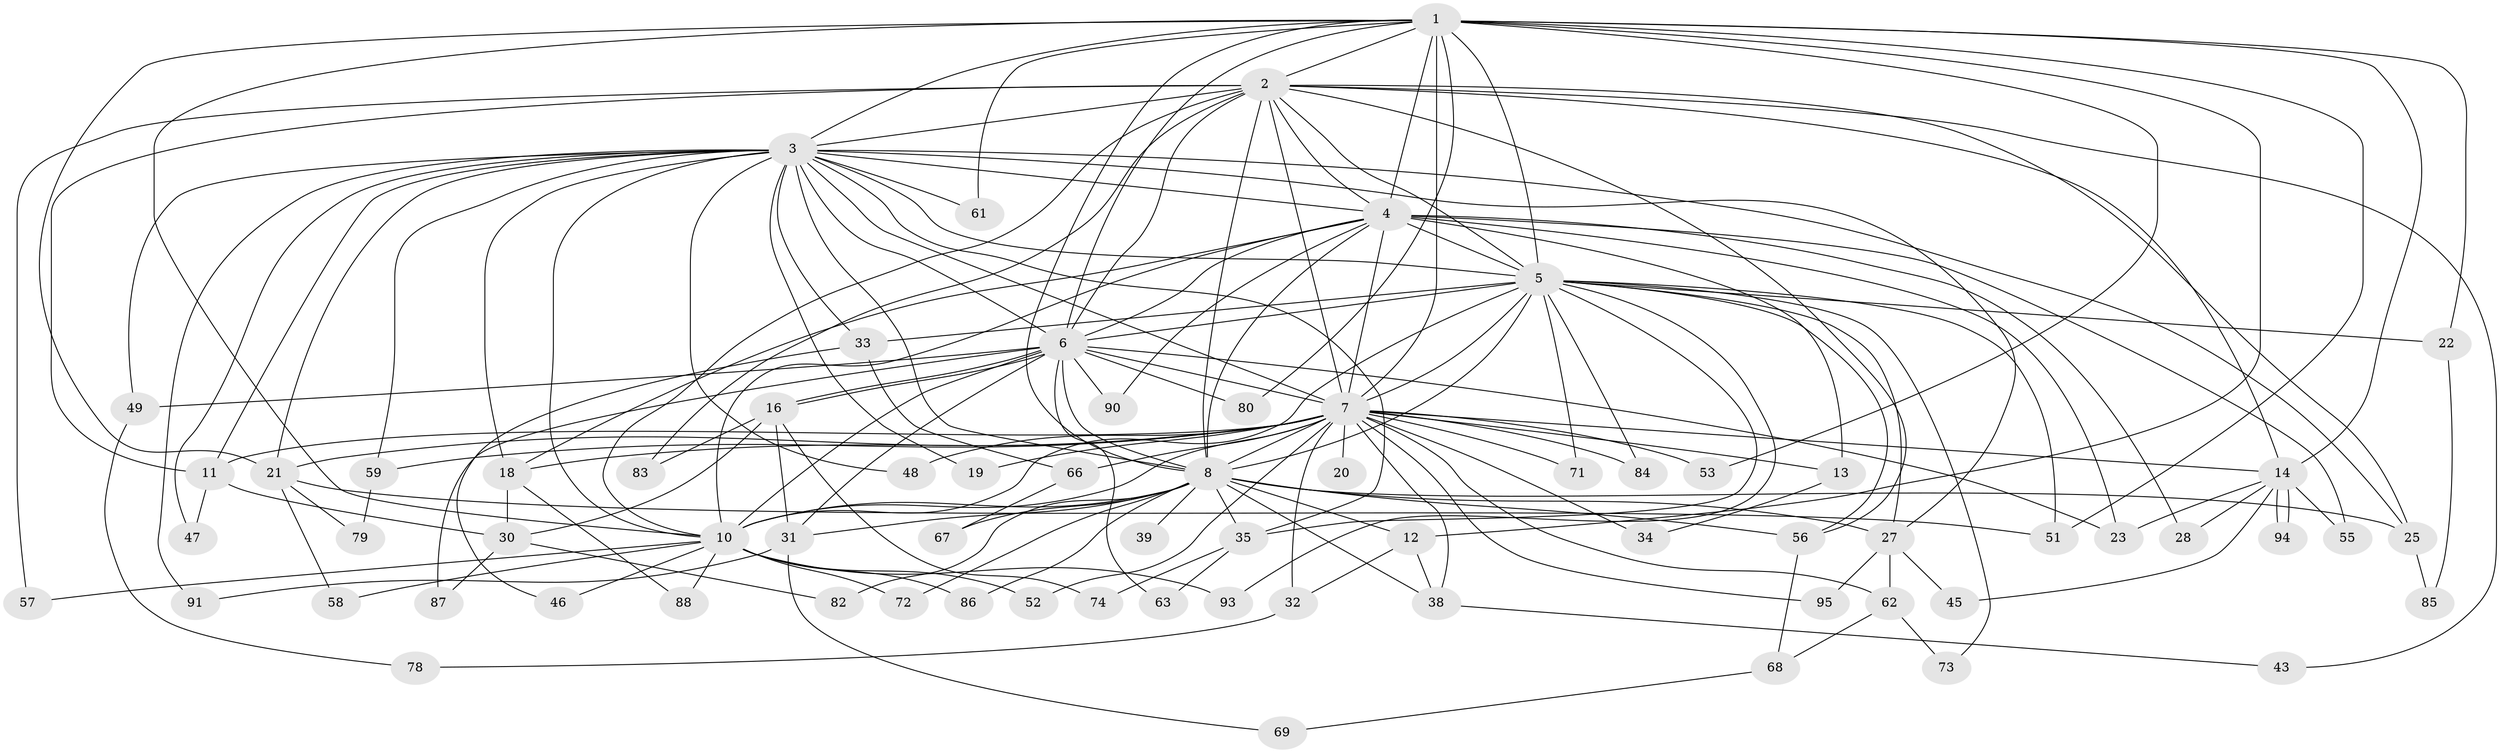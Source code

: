 // original degree distribution, {19: 0.031578947368421054, 16: 0.010526315789473684, 23: 0.010526315789473684, 17: 0.010526315789473684, 18: 0.021052631578947368, 21: 0.010526315789473684, 22: 0.010526315789473684, 4: 0.09473684210526316, 3: 0.21052631578947367, 8: 0.010526315789473684, 2: 0.5052631578947369, 6: 0.010526315789473684, 7: 0.010526315789473684, 5: 0.05263157894736842}
// Generated by graph-tools (version 1.1) at 2025/11/02/27/25 16:11:06]
// undirected, 71 vertices, 171 edges
graph export_dot {
graph [start="1"]
  node [color=gray90,style=filled];
  1 [super="+54"];
  2 [super="+44"];
  3 [super="+26"];
  4 [super="+17"];
  5 [super="+24"];
  6 [super="+41"];
  7 [super="+9"];
  8 [super="+29"];
  10 [super="+65"];
  11 [super="+15"];
  12;
  13;
  14 [super="+36"];
  16 [super="+40"];
  18 [super="+50"];
  19;
  20;
  21 [super="+37"];
  22;
  23;
  25 [super="+81"];
  27 [super="+92"];
  28;
  30;
  31 [super="+76"];
  32;
  33;
  34;
  35 [super="+89"];
  38 [super="+42"];
  39;
  43;
  45;
  46;
  47;
  48 [super="+70"];
  49;
  51 [super="+77"];
  52;
  53;
  55;
  56 [super="+60"];
  57;
  58;
  59 [super="+64"];
  61;
  62 [super="+75"];
  63;
  66;
  67;
  68;
  69;
  71;
  72;
  73;
  74;
  78;
  79;
  80;
  82;
  83;
  84;
  85;
  86;
  87;
  88;
  90;
  91;
  93;
  94;
  95;
  1 -- 2;
  1 -- 3 [weight=2];
  1 -- 4;
  1 -- 5;
  1 -- 6;
  1 -- 7 [weight=3];
  1 -- 8;
  1 -- 10;
  1 -- 12;
  1 -- 14;
  1 -- 21;
  1 -- 22;
  1 -- 51;
  1 -- 53;
  1 -- 61;
  1 -- 80;
  2 -- 3;
  2 -- 4;
  2 -- 5;
  2 -- 6;
  2 -- 7 [weight=2];
  2 -- 8;
  2 -- 10 [weight=2];
  2 -- 11;
  2 -- 25;
  2 -- 43;
  2 -- 56;
  2 -- 57;
  2 -- 83;
  2 -- 14;
  3 -- 4;
  3 -- 5;
  3 -- 6;
  3 -- 7 [weight=2];
  3 -- 8;
  3 -- 10;
  3 -- 11;
  3 -- 18;
  3 -- 19;
  3 -- 21;
  3 -- 25;
  3 -- 33;
  3 -- 47;
  3 -- 48 [weight=2];
  3 -- 59;
  3 -- 61;
  3 -- 91;
  3 -- 27;
  3 -- 49;
  3 -- 35;
  4 -- 5 [weight=2];
  4 -- 6 [weight=2];
  4 -- 7 [weight=2];
  4 -- 8;
  4 -- 10;
  4 -- 13;
  4 -- 23;
  4 -- 28;
  4 -- 55;
  4 -- 90;
  4 -- 18;
  5 -- 6;
  5 -- 7 [weight=2];
  5 -- 8 [weight=2];
  5 -- 10;
  5 -- 22;
  5 -- 33;
  5 -- 51;
  5 -- 56;
  5 -- 71;
  5 -- 84;
  5 -- 93;
  5 -- 73;
  5 -- 35;
  5 -- 27;
  6 -- 7 [weight=2];
  6 -- 8;
  6 -- 10;
  6 -- 16;
  6 -- 16;
  6 -- 23;
  6 -- 49;
  6 -- 80;
  6 -- 87;
  6 -- 90;
  6 -- 63;
  6 -- 31;
  7 -- 8 [weight=3];
  7 -- 10 [weight=2];
  7 -- 13;
  7 -- 18;
  7 -- 20 [weight=2];
  7 -- 32;
  7 -- 52;
  7 -- 53;
  7 -- 71;
  7 -- 66;
  7 -- 14;
  7 -- 19;
  7 -- 84;
  7 -- 95;
  7 -- 34;
  7 -- 38;
  7 -- 48;
  7 -- 59 [weight=2];
  7 -- 62;
  7 -- 11;
  7 -- 21;
  8 -- 10;
  8 -- 12;
  8 -- 27;
  8 -- 35;
  8 -- 39 [weight=2];
  8 -- 67;
  8 -- 72;
  8 -- 82;
  8 -- 86;
  8 -- 31;
  8 -- 25;
  8 -- 38;
  8 -- 56;
  10 -- 46;
  10 -- 52;
  10 -- 57;
  10 -- 58;
  10 -- 72;
  10 -- 86;
  10 -- 88;
  10 -- 93;
  11 -- 47;
  11 -- 30;
  12 -- 32;
  12 -- 38;
  13 -- 34;
  14 -- 28;
  14 -- 55;
  14 -- 94;
  14 -- 94;
  14 -- 45;
  14 -- 23;
  16 -- 31;
  16 -- 74;
  16 -- 83;
  16 -- 30;
  18 -- 30;
  18 -- 88;
  21 -- 58;
  21 -- 79;
  21 -- 51;
  22 -- 85;
  25 -- 85;
  27 -- 45;
  27 -- 62 [weight=2];
  27 -- 95;
  30 -- 82;
  30 -- 87;
  31 -- 69;
  31 -- 91;
  32 -- 78;
  33 -- 46;
  33 -- 66;
  35 -- 63;
  35 -- 74;
  38 -- 43;
  49 -- 78;
  56 -- 68;
  59 -- 79;
  62 -- 68;
  62 -- 73;
  66 -- 67;
  68 -- 69;
}

